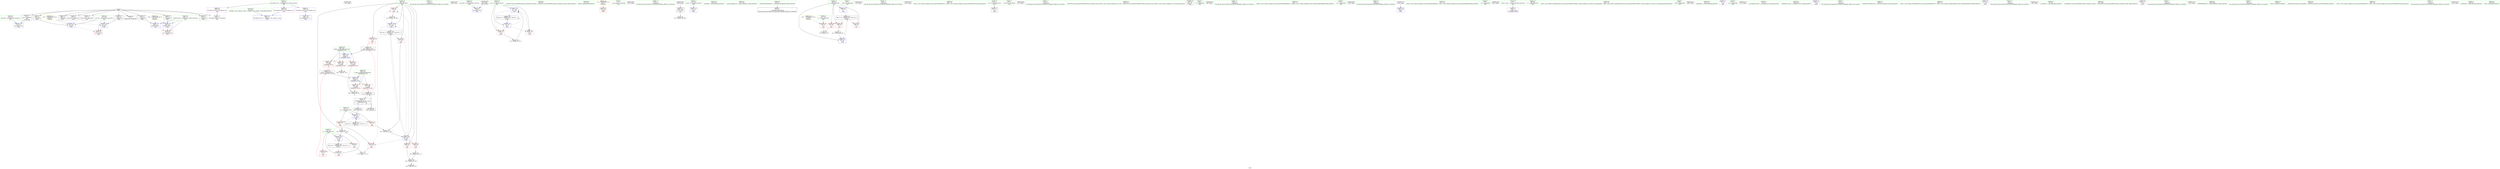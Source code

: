 digraph "SVFG" {
	label="SVFG";

	Node0x557bb9c124a0 [shape=record,color=grey,label="{NodeID: 0\nNullPtr}"];
	Node0x557bb9c124a0 -> Node0x557bb9c2d9f0[style=solid];
	Node0x557bb9c124a0 -> Node0x557bb9c2daf0[style=solid];
	Node0x557bb9c124a0 -> Node0x557bb9c2dbc0[style=solid];
	Node0x557bb9c124a0 -> Node0x557bb9c2dc90[style=solid];
	Node0x557bb9c124a0 -> Node0x557bb9c2dd60[style=solid];
	Node0x557bb9c124a0 -> Node0x557bb9c2de30[style=solid];
	Node0x557bb9c124a0 -> Node0x557bb9c2df00[style=solid];
	Node0x557bb9c124a0 -> Node0x557bb9c2dfd0[style=solid];
	Node0x557bb9c124a0 -> Node0x557bb9c2e0a0[style=solid];
	Node0x557bb9c124a0 -> Node0x557bb9c2e170[style=solid];
	Node0x557bb9c124a0 -> Node0x557bb9c2c180[style=solid];
	Node0x557bb9c4e2b0 [shape=record,color=black,label="{NodeID: 263\n85 = PHI()\n}"];
	Node0x557bb9c2c610 [shape=record,color=red,label="{NodeID: 97\n178\<--63\n\<--q\nmain\n}"];
	Node0x557bb9c2c610 -> Node0x557bb9c37990[style=solid];
	Node0x557bb9c29fa0 [shape=record,color=green,label="{NodeID: 14\n113\<--1\n\<--dummyObj\nCan only get source location for instruction, argument, global var or function.}"];
	Node0x557bb9c51250 [shape=record,color=black,label="{NodeID: 277\n186 = PHI()\n}"];
	Node0x557bb9c2c180 [shape=record,color=blue, style = dotted,label="{NodeID: 111\n295\<--3\nllvm.global_ctors_2\<--dummyVal\nGlob }"];
	Node0x557bb9c2ab70 [shape=record,color=green,label="{NodeID: 28\n53\<--54\nargc.addr\<--argc.addr_field_insensitive\nmain\n}"];
	Node0x557bb9c2ab70 -> Node0x557bb9c2c350[style=solid];
	Node0x557bb9c37e10 [shape=record,color=grey,label="{NodeID: 208\n149 = cmp(148, 113, )\n}"];
	Node0x557bb9c31f90 [shape=record,color=blue,label="{NodeID: 125\n75\<--176\nans\<--add\nmain\n}"];
	Node0x557bb9c31f90 -> Node0x557bb9c2ca20[style=dashed];
	Node0x557bb9c31f90 -> Node0x557bb9c2caf0[style=dashed];
	Node0x557bb9c31f90 -> Node0x557bb9c31f90[style=dashed];
	Node0x557bb9c31f90 -> Node0x557bb9c42a40[style=dashed];
	Node0x557bb9c2b730 [shape=record,color=green,label="{NodeID: 42\n97\<--98\n_ZStlsISt11char_traitsIcEERSt13basic_ostreamIcT_ES5_PKc\<--_ZStlsISt11char_traitsIcEERSt13basic_ostreamIcT_ES5_PKc_field_insensitive\n}"];
	Node0x557bb9c2d550 [shape=record,color=green,label="{NodeID: 56\n211\<--212\nfprintf\<--fprintf_field_insensitive\n}"];
	Node0x557bb9c2e170 [shape=record,color=black,label="{NodeID: 70\n217\<--3\nlpad.val30\<--dummyVal\nmain\n}"];
	Node0x557bb9c2ed90 [shape=record,color=red,label="{NodeID: 84\n202\<--16\n\<--stderr\nmain\n}"];
	Node0x557bb9c12730 [shape=record,color=green,label="{NodeID: 1\n7\<--1\n__dso_handle\<--dummyObj\nGlob }"];
	Node0x557bb9c4e3b0 [shape=record,color=black,label="{NodeID: 264\n152 = PHI()\n}"];
	Node0x557bb9c2c6e0 [shape=record,color=red,label="{NodeID: 98\n214\<--67\nexn\<--exn.slot\nmain\n}"];
	Node0x557bb9c2a030 [shape=record,color=green,label="{NodeID: 15\n120\<--1\n\<--dummyObj\nCan only get source location for instruction, argument, global var or function.}"];
	Node0x557bb9c51320 [shape=record,color=black,label="{NodeID: 278\n203 = PHI()\n}"];
	Node0x557bb9c51320 -> Node0x557bb9c2e4e0[style=solid];
	Node0x557bb9c2c280 [shape=record,color=blue,label="{NodeID: 112\n51\<--78\nretval\<--\nmain\n}"];
	Node0x557bb9c2ac40 [shape=record,color=green,label="{NodeID: 29\n55\<--56\nargv.addr\<--argv.addr_field_insensitive\nmain\n}"];
	Node0x557bb9c2ac40 -> Node0x557bb9c2c420[style=solid];
	Node0x557bb9c37f90 [shape=record,color=grey,label="{NodeID: 209\n263 = cmp(262, 113, )\n}"];
	Node0x557bb9c32060 [shape=record,color=blue,label="{NodeID: 126\n63\<--179\nq\<--div22\nmain\n}"];
	Node0x557bb9c32060 -> Node0x557bb9c2c540[style=dashed];
	Node0x557bb9c32060 -> Node0x557bb9c2c610[style=dashed];
	Node0x557bb9c32060 -> Node0x557bb9c32060[style=dashed];
	Node0x557bb9c32060 -> Node0x557bb9c42040[style=dashed];
	Node0x557bb9c2b830 [shape=record,color=green,label="{NodeID: 43\n101\<--102\n_ZNSolsEi\<--_ZNSolsEi_field_insensitive\n}"];
	Node0x557bb9c2d650 [shape=record,color=green,label="{NodeID: 57\n235\<--236\n__gxx_personality_v0\<--__gxx_personality_v0_field_insensitive\n}"];
	Node0x557bb9c2e240 [shape=record,color=black,label="{NodeID: 71\n32\<--33\n\<--_ZNSt8ios_base4InitD1Ev\nCan only get source location for instruction, argument, global var or function.}"];
	Node0x557bb9c2ee60 [shape=record,color=red,label="{NodeID: 85\n92\<--57\n\<--T\nmain\n}"];
	Node0x557bb9c2ee60 -> Node0x557bb9c38110[style=solid];
	Node0x557bb9c13da0 [shape=record,color=green,label="{NodeID: 2\n8\<--1\n_ZSt3cin\<--dummyObj\nGlob }"];
	Node0x557bb9c50550 [shape=record,color=black,label="{NodeID: 265\n31 = PHI()\n}"];
	Node0x557bb9c2c7b0 [shape=record,color=red,label="{NodeID: 99\n215\<--69\nsel\<--ehselector.slot\nmain\n}"];
	Node0x557bb9c2a0c0 [shape=record,color=green,label="{NodeID: 16\n122\<--1\n\<--dummyObj\nCan only get source location for instruction, argument, global var or function.}"];
	Node0x557bb9c513f0 [shape=record,color=black,label="{NodeID: 279\n210 = PHI()\n}"];
	Node0x557bb9c2c350 [shape=record,color=blue,label="{NodeID: 113\n53\<--49\nargc.addr\<--argc\nmain\n}"];
	Node0x557bb9c2ad10 [shape=record,color=green,label="{NodeID: 30\n57\<--58\nT\<--T_field_insensitive\nmain\n}"];
	Node0x557bb9c2ad10 -> Node0x557bb9c2ee60[style=solid];
	Node0x557bb9c38110 [shape=record,color=grey,label="{NodeID: 210\n93 = cmp(91, 92, )\n}"];
	Node0x557bb9c32130 [shape=record,color=blue,label="{NodeID: 127\n59\<--197\nt\<--inc\nmain\n}"];
	Node0x557bb9c32130 -> Node0x557bb9c41640[style=dashed];
	Node0x557bb9c2b930 [shape=record,color=green,label="{NodeID: 44\n106\<--107\n_ZNSt7__cxx1112basic_stringIcSt11char_traitsIcESaIcEEC1Ev\<--_ZNSt7__cxx1112basic_stringIcSt11char_traitsIcESaIcEEC1Ev_field_insensitive\n}"];
	Node0x557bb9c41640 [shape=record,color=black,label="{NodeID: 224\nMR_12V_3 = PHI(MR_12V_4, MR_12V_2, )\npts\{60 \}\n}"];
	Node0x557bb9c41640 -> Node0x557bb9c2ef30[style=dashed];
	Node0x557bb9c41640 -> Node0x557bb9c2f000[style=dashed];
	Node0x557bb9c41640 -> Node0x557bb9c2f0d0[style=dashed];
	Node0x557bb9c41640 -> Node0x557bb9c32130[style=dashed];
	Node0x557bb9c2d750 [shape=record,color=green,label="{NodeID: 58\n256\<--257\na.addr\<--a.addr_field_insensitive\n_Z3gcdIyET_S0_S0_\n}"];
	Node0x557bb9c2d750 -> Node0x557bb9c2cbc0[style=solid];
	Node0x557bb9c2d750 -> Node0x557bb9c2cc90[style=solid];
	Node0x557bb9c2d750 -> Node0x557bb9c32200[style=solid];
	Node0x557bb9c2e340 [shape=record,color=black,label="{NodeID: 72\n125\<--71\n\<--sin\nmain\n}"];
	Node0x557bb9c2ef30 [shape=record,color=red,label="{NodeID: 86\n91\<--59\n\<--t\nmain\n}"];
	Node0x557bb9c2ef30 -> Node0x557bb9c38110[style=solid];
	Node0x557bb9c13e30 [shape=record,color=green,label="{NodeID: 3\n9\<--1\n_ZSt4cout\<--dummyObj\nGlob }"];
	Node0x557bb9c50650 [shape=record,color=black,label="{NodeID: 266\n81 = PHI()\n}"];
	Node0x557bb9c2c880 [shape=record,color=red,label="{NodeID: 100\n136\<--73\n\<--g\nmain\n}"];
	Node0x557bb9c2c880 -> Node0x557bb9c37510[style=solid];
	Node0x557bb9c2a150 [shape=record,color=green,label="{NodeID: 17\n147\<--1\n\<--dummyObj\nCan only get source location for instruction, argument, global var or function.}"];
	Node0x557bb9c2c420 [shape=record,color=blue,label="{NodeID: 114\n55\<--50\nargv.addr\<--argv\nmain\n}"];
	Node0x557bb9c2ade0 [shape=record,color=green,label="{NodeID: 31\n59\<--60\nt\<--t_field_insensitive\nmain\n}"];
	Node0x557bb9c2ade0 -> Node0x557bb9c2ef30[style=solid];
	Node0x557bb9c2ade0 -> Node0x557bb9c2f000[style=solid];
	Node0x557bb9c2ade0 -> Node0x557bb9c2f0d0[style=solid];
	Node0x557bb9c2ade0 -> Node0x557bb9c31770[style=solid];
	Node0x557bb9c2ade0 -> Node0x557bb9c32130[style=solid];
	Node0x557bb9c38290 [shape=record,color=grey,label="{NodeID: 211\n173 = cmp(171, 172, )\n}"];
	Node0x557bb9c32200 [shape=record,color=blue,label="{NodeID: 128\n256\<--254\na.addr\<--a\n_Z3gcdIyET_S0_S0_\n}"];
	Node0x557bb9c32200 -> Node0x557bb9c2cbc0[style=dashed];
	Node0x557bb9c32200 -> Node0x557bb9c2cc90[style=dashed];
	Node0x557bb9c2ba30 [shape=record,color=green,label="{NodeID: 45\n109\<--110\n_ZStrsIcSt11char_traitsIcESaIcEERSt13basic_istreamIT_T0_ES7_RNSt7__cxx1112basic_stringIS4_S5_T1_EE\<--_ZStrsIcSt11char_traitsIcESaIcEERSt13basic_istreamIT_T0_ES7_RNSt7__cxx1112basic_stringIS4_S5_T1_EE_field_insensitive\n}"];
	Node0x557bb9c41b40 [shape=record,color=black,label="{NodeID: 225\nMR_14V_2 = PHI(MR_14V_3, MR_14V_1, )\npts\{62 \}\n}"];
	Node0x557bb9c41b40 -> Node0x557bb9c2f1a0[style=dashed];
	Node0x557bb9c41b40 -> Node0x557bb9c2f270[style=dashed];
	Node0x557bb9c41b40 -> Node0x557bb9c319e0[style=dashed];
	Node0x557bb9c2d820 [shape=record,color=green,label="{NodeID: 59\n258\<--259\nb.addr\<--b.addr_field_insensitive\n_Z3gcdIyET_S0_S0_\n}"];
	Node0x557bb9c2d820 -> Node0x557bb9c2bd40[style=solid];
	Node0x557bb9c2d820 -> Node0x557bb9c2be10[style=solid];
	Node0x557bb9c2d820 -> Node0x557bb9c2bee0[style=solid];
	Node0x557bb9c2d820 -> Node0x557bb9c322d0[style=solid];
	Node0x557bb9c449d0 [shape=record,color=yellow,style=double,label="{NodeID: 239\n18V_1 = ENCHI(MR_18V_0)\npts\{68 \}\nFun[main]}"];
	Node0x557bb9c449d0 -> Node0x557bb9c31b80[style=dashed];
	Node0x557bb9c449d0 -> Node0x557bb9c31d20[style=dashed];
	Node0x557bb9c2e410 [shape=record,color=black,label="{NodeID: 73\n48\<--78\nmain_ret\<--\nmain\n}"];
	Node0x557bb9c2f000 [shape=record,color=red,label="{NodeID: 87\n99\<--59\n\<--t\nmain\n}"];
	Node0x557bb9c13ec0 [shape=record,color=green,label="{NodeID: 4\n10\<--1\n.str\<--dummyObj\nGlob }"];
	Node0x557bb9c50750 [shape=record,color=black,label="{NodeID: 267\n96 = PHI()\n}"];
	Node0x557bb9c2c950 [shape=record,color=red,label="{NodeID: 101\n140\<--73\n\<--g\nmain\n}"];
	Node0x557bb9c2c950 -> Node0x557bb9c30600[style=solid];
	Node0x557bb9c2a1e0 [shape=record,color=green,label="{NodeID: 18\n180\<--1\n\<--dummyObj\nCan only get source location for instruction, argument, global var or function.}"];
	Node0x557bb99a18c0 [shape=record,color=black,label="{NodeID: 198\n273 = PHI(269, 271, )\n}"];
	Node0x557bb99a18c0 -> Node0x557bb9c2e5b0[style=solid];
	Node0x557bb9c31770 [shape=record,color=blue,label="{NodeID: 115\n59\<--89\nt\<--\nmain\n}"];
	Node0x557bb9c31770 -> Node0x557bb9c41640[style=dashed];
	Node0x557bb9c2aeb0 [shape=record,color=green,label="{NodeID: 32\n61\<--62\np\<--p_field_insensitive\nmain\n}"];
	Node0x557bb9c2aeb0 -> Node0x557bb9c2f1a0[style=solid];
	Node0x557bb9c2aeb0 -> Node0x557bb9c2f270[style=solid];
	Node0x557bb9c2aeb0 -> Node0x557bb9c2f340[style=solid];
	Node0x557bb9c2aeb0 -> Node0x557bb9c319e0[style=solid];
	Node0x557bb9c322d0 [shape=record,color=blue,label="{NodeID: 129\n258\<--255\nb.addr\<--b\n_Z3gcdIyET_S0_S0_\n}"];
	Node0x557bb9c322d0 -> Node0x557bb9c2bd40[style=dashed];
	Node0x557bb9c322d0 -> Node0x557bb9c2be10[style=dashed];
	Node0x557bb9c322d0 -> Node0x557bb9c2bee0[style=dashed];
	Node0x557bb9c2bb30 [shape=record,color=green,label="{NodeID: 46\n114\<--115\n_ZNKSt7__cxx1112basic_stringIcSt11char_traitsIcESaIcEE4findEcm\<--_ZNKSt7__cxx1112basic_stringIcSt11char_traitsIcESaIcEE4findEcm_field_insensitive\n}"];
	Node0x557bb9c42040 [shape=record,color=black,label="{NodeID: 226\nMR_16V_2 = PHI(MR_16V_4, MR_16V_1, )\npts\{64 \}\n}"];
	Node0x557bb9c42040 -> Node0x557bb9c2f410[style=dashed];
	Node0x557bb9c42040 -> Node0x557bb9c2f4e0[style=dashed];
	Node0x557bb9c42040 -> Node0x557bb9c31ab0[style=dashed];
	Node0x557bb9c2d8f0 [shape=record,color=green,label="{NodeID: 60\n21\<--289\n_GLOBAL__sub_I_aropan_0_0.cpp\<--_GLOBAL__sub_I_aropan_0_0.cpp_field_insensitive\n}"];
	Node0x557bb9c2d8f0 -> Node0x557bb9c2c080[style=solid];
	Node0x557bb9c44ab0 [shape=record,color=yellow,style=double,label="{NodeID: 240\n20V_1 = ENCHI(MR_20V_0)\npts\{70 \}\nFun[main]}"];
	Node0x557bb9c44ab0 -> Node0x557bb9c31c50[style=dashed];
	Node0x557bb9c44ab0 -> Node0x557bb9c31df0[style=dashed];
	Node0x557bb9c2e4e0 [shape=record,color=black,label="{NodeID: 74\n206\<--203\nconv\<--call27\nmain\n}"];
	Node0x557bb9c2e4e0 -> Node0x557bb9c37690[style=solid];
	Node0x557bb9c2f0d0 [shape=record,color=red,label="{NodeID: 88\n196\<--59\n\<--t\nmain\n}"];
	Node0x557bb9c2f0d0 -> Node0x557bb9c37c90[style=solid];
	Node0x557bb9c13310 [shape=record,color=green,label="{NodeID: 5\n12\<--1\n.str.1\<--dummyObj\nGlob }"];
	Node0x557bb9c508b0 [shape=record,color=black,label="{NodeID: 268\n100 = PHI()\n}"];
	Node0x557bb9c2ca20 [shape=record,color=red,label="{NodeID: 102\n175\<--75\n\<--ans\nmain\n}"];
	Node0x557bb9c2ca20 -> Node0x557bb9c37b10[style=solid];
	Node0x557bb9c2a2a0 [shape=record,color=green,label="{NodeID: 19\n208\<--1\n\<--dummyObj\nCan only get source location for instruction, argument, global var or function.}"];
	Node0x557bb9c30600 [shape=record,color=grey,label="{NodeID: 199\n142 = Binary(141, 140, )\n}"];
	Node0x557bb9c30600 -> Node0x557bb9c31ab0[style=solid];
	Node0x557bb9c31840 [shape=record,color=blue,label="{NodeID: 116\n116\<--120\ncall8\<--\nmain\n}"];
	Node0x557bb9c2af80 [shape=record,color=green,label="{NodeID: 33\n63\<--64\nq\<--q_field_insensitive\nmain\n}"];
	Node0x557bb9c2af80 -> Node0x557bb9c2f410[style=solid];
	Node0x557bb9c2af80 -> Node0x557bb9c2f4e0[style=solid];
	Node0x557bb9c2af80 -> Node0x557bb9c2f5b0[style=solid];
	Node0x557bb9c2af80 -> Node0x557bb9c2f680[style=solid];
	Node0x557bb9c2af80 -> Node0x557bb9c2c540[style=solid];
	Node0x557bb9c2af80 -> Node0x557bb9c2c610[style=solid];
	Node0x557bb9c2af80 -> Node0x557bb9c31ab0[style=solid];
	Node0x557bb9c2af80 -> Node0x557bb9c32060[style=solid];
	Node0x557bb9c2bc30 [shape=record,color=green,label="{NodeID: 47\n117\<--118\n_ZNSt7__cxx1112basic_stringIcSt11char_traitsIcESaIcEEixEm\<--_ZNSt7__cxx1112basic_stringIcSt11char_traitsIcESaIcEEixEm_field_insensitive\n}"];
	Node0x557bb9c42540 [shape=record,color=black,label="{NodeID: 227\nMR_22V_2 = PHI(MR_22V_3, MR_22V_1, )\npts\{74 \}\n}"];
	Node0x557bb9c42540 -> Node0x557bb9c31910[style=dashed];
	Node0x557bb9c2d9f0 [shape=record,color=black,label="{NodeID: 61\n2\<--3\ndummyVal\<--dummyVal\n}"];
	Node0x557bb9c2e5b0 [shape=record,color=black,label="{NodeID: 75\n253\<--273\n_Z3gcdIyET_S0_S0__ret\<--cond\n_Z3gcdIyET_S0_S0_\n|{<s0>15|<s1>25}}"];
	Node0x557bb9c2e5b0:s0 -> Node0x557bb9c50f80[style=solid,color=blue];
	Node0x557bb9c2e5b0:s1 -> Node0x557bb9c4eb70[style=solid,color=blue];
	Node0x557bb9c2f1a0 [shape=record,color=red,label="{NodeID: 89\n130\<--61\n\<--p\nmain\n|{<s0>15}}"];
	Node0x557bb9c2f1a0:s0 -> Node0x557bb9c4d7e0[style=solid,color=red];
	Node0x557bb9c133a0 [shape=record,color=green,label="{NodeID: 6\n14\<--1\n.str.2\<--dummyObj\nGlob }"];
	Node0x557bb9c509b0 [shape=record,color=black,label="{NodeID: 269\n104 = PHI()\n}"];
	Node0x557bb9c2caf0 [shape=record,color=red,label="{NodeID: 103\n183\<--75\n\<--ans\nmain\n}"];
	Node0x557bb9c2a3a0 [shape=record,color=green,label="{NodeID: 20\n4\<--6\n_ZStL8__ioinit\<--_ZStL8__ioinit_field_insensitive\nGlob }"];
	Node0x557bb9c2a3a0 -> Node0x557bb9c2e680[style=solid];
	Node0x557bb9c37210 [shape=record,color=grey,label="{NodeID: 200\n148 = Binary(144, 146, )\n}"];
	Node0x557bb9c37210 -> Node0x557bb9c37e10[style=solid];
	Node0x557bb9c31910 [shape=record,color=blue,label="{NodeID: 117\n73\<--132\ng\<--call16\nmain\n}"];
	Node0x557bb9c31910 -> Node0x557bb9c2c880[style=dashed];
	Node0x557bb9c31910 -> Node0x557bb9c2c950[style=dashed];
	Node0x557bb9c31910 -> Node0x557bb9c42540[style=dashed];
	Node0x557bb9c2b050 [shape=record,color=green,label="{NodeID: 34\n65\<--66\ns\<--s_field_insensitive\nmain\n}"];
	Node0x557bb9c2cd50 [shape=record,color=green,label="{NodeID: 48\n123\<--124\n_ZNSt7__cxx1119basic_istringstreamIcSt11char_traitsIcESaIcEEC1ERKNS_12basic_stringIcS2_S3_EESt13_Ios_Openmode\<--_ZNSt7__cxx1119basic_istringstreamIcSt11char_traitsIcESaIcEEC1ERKNS_12basic_stringIcS2_S3_EESt13_Ios_Openmode_field_insensitive\n}"];
	Node0x557bb9c42a40 [shape=record,color=black,label="{NodeID: 228\nMR_24V_2 = PHI(MR_24V_3, MR_24V_1, )\npts\{76 \}\n}"];
	Node0x557bb9c42a40 -> Node0x557bb9c31ec0[style=dashed];
	Node0x557bb9c42a40 -> Node0x557bb9c42a40[style=dashed];
	Node0x557bb9c2daf0 [shape=record,color=black,label="{NodeID: 62\n50\<--3\nargv\<--dummyVal\nmain\n1st arg main }"];
	Node0x557bb9c2daf0 -> Node0x557bb9c2c420[style=solid];
	Node0x557bb9c2e680 [shape=record,color=purple,label="{NodeID: 76\n30\<--4\n\<--_ZStL8__ioinit\n__cxx_global_var_init\n}"];
	Node0x557bb9c2f270 [shape=record,color=red,label="{NodeID: 90\n137\<--61\n\<--p\nmain\n}"];
	Node0x557bb9c2f270 -> Node0x557bb9c37510[style=solid];
	Node0x557bb9c13430 [shape=record,color=green,label="{NodeID: 7\n16\<--1\nstderr\<--dummyObj\nGlob }"];
	Node0x557bb9c50a80 [shape=record,color=black,label="{NodeID: 270\n108 = PHI()\n}"];
	Node0x557bb9c2cbc0 [shape=record,color=red,label="{NodeID: 104\n266\<--256\n\<--a.addr\n_Z3gcdIyET_S0_S0_\n}"];
	Node0x557bb9c2cbc0 -> Node0x557bb9c37810[style=solid];
	Node0x557bb9c2a4a0 [shape=record,color=green,label="{NodeID: 21\n19\<--23\nllvm.global_ctors\<--llvm.global_ctors_field_insensitive\nGlob }"];
	Node0x557bb9c2a4a0 -> Node0x557bb9c2ea90[style=solid];
	Node0x557bb9c2a4a0 -> Node0x557bb9c2eb90[style=solid];
	Node0x557bb9c2a4a0 -> Node0x557bb9c2ec90[style=solid];
	Node0x557bb9c37390 [shape=record,color=grey,label="{NodeID: 201\n146 = Binary(145, 147, )\n}"];
	Node0x557bb9c37390 -> Node0x557bb9c37210[style=solid];
	Node0x557bb9c319e0 [shape=record,color=blue,label="{NodeID: 118\n61\<--138\np\<--div\nmain\n}"];
	Node0x557bb9c319e0 -> Node0x557bb9c2f340[style=dashed];
	Node0x557bb9c319e0 -> Node0x557bb9c41b40[style=dashed];
	Node0x557bb9c2b120 [shape=record,color=green,label="{NodeID: 35\n67\<--68\nexn.slot\<--exn.slot_field_insensitive\nmain\n}"];
	Node0x557bb9c2b120 -> Node0x557bb9c2c6e0[style=solid];
	Node0x557bb9c2b120 -> Node0x557bb9c31b80[style=solid];
	Node0x557bb9c2b120 -> Node0x557bb9c31d20[style=solid];
	Node0x557bb9c2ce50 [shape=record,color=green,label="{NodeID: 49\n127\<--128\n_ZNSirsERy\<--_ZNSirsERy_field_insensitive\n}"];
	Node0x557bb9c2dbc0 [shape=record,color=black,label="{NodeID: 63\n154\<--3\n\<--dummyVal\nmain\n}"];
	Node0x557bb9c2e750 [shape=record,color=purple,label="{NodeID: 77\n95\<--10\n\<--.str\nmain\n}"];
	Node0x557bb9c2f340 [shape=record,color=red,label="{NodeID: 91\n172\<--61\n\<--p\nmain\n}"];
	Node0x557bb9c2f340 -> Node0x557bb9c38290[style=solid];
	Node0x557bb9c134c0 [shape=record,color=green,label="{NodeID: 8\n17\<--1\n.str.3\<--dummyObj\nGlob }"];
	Node0x557bb9c50b50 [shape=record,color=black,label="{NodeID: 271\n111 = PHI()\n}"];
	Node0x557bb9c2cc90 [shape=record,color=red,label="{NodeID: 105\n271\<--256\n\<--a.addr\n_Z3gcdIyET_S0_S0_\n}"];
	Node0x557bb9c2cc90 -> Node0x557bb99a18c0[style=solid];
	Node0x557bb9c2a5a0 [shape=record,color=green,label="{NodeID: 22\n24\<--25\n__cxx_global_var_init\<--__cxx_global_var_init_field_insensitive\n}"];
	Node0x557bb9c37510 [shape=record,color=grey,label="{NodeID: 202\n138 = Binary(137, 136, )\n}"];
	Node0x557bb9c37510 -> Node0x557bb9c319e0[style=solid];
	Node0x557bb9c31ab0 [shape=record,color=blue,label="{NodeID: 119\n63\<--142\nq\<--div17\nmain\n}"];
	Node0x557bb9c31ab0 -> Node0x557bb9c2f5b0[style=dashed];
	Node0x557bb9c31ab0 -> Node0x557bb9c2f680[style=dashed];
	Node0x557bb9c31ab0 -> Node0x557bb9c2c540[style=dashed];
	Node0x557bb9c31ab0 -> Node0x557bb9c2c610[style=dashed];
	Node0x557bb9c31ab0 -> Node0x557bb9c32060[style=dashed];
	Node0x557bb9c31ab0 -> Node0x557bb9c42040[style=dashed];
	Node0x557bb9c2b1f0 [shape=record,color=green,label="{NodeID: 36\n69\<--70\nehselector.slot\<--ehselector.slot_field_insensitive\nmain\n}"];
	Node0x557bb9c2b1f0 -> Node0x557bb9c2c7b0[style=solid];
	Node0x557bb9c2b1f0 -> Node0x557bb9c31c50[style=solid];
	Node0x557bb9c2b1f0 -> Node0x557bb9c31df0[style=solid];
	Node0x557bb9c2cf50 [shape=record,color=green,label="{NodeID: 50\n133\<--134\n_Z3gcdIyET_S0_S0_\<--_Z3gcdIyET_S0_S0__field_insensitive\n}"];
	Node0x557bb9c2dc90 [shape=record,color=black,label="{NodeID: 64\n155\<--3\n\<--dummyVal\nmain\n}"];
	Node0x557bb9c2dc90 -> Node0x557bb9c31b80[style=solid];
	Node0x557bb9c2e820 [shape=record,color=purple,label="{NodeID: 78\n103\<--12\n\<--.str.1\nmain\n}"];
	Node0x557bb9c2f410 [shape=record,color=red,label="{NodeID: 92\n131\<--63\n\<--q\nmain\n|{<s0>15}}"];
	Node0x557bb9c2f410:s0 -> Node0x557bb9c4d9e0[style=solid,color=red];
	Node0x557bb9c12e40 [shape=record,color=green,label="{NodeID: 9\n20\<--1\n\<--dummyObj\nCan only get source location for instruction, argument, global var or function.}"];
	Node0x557bb9c50cb0 [shape=record,color=black,label="{NodeID: 272\n116 = PHI()\n}"];
	Node0x557bb9c50cb0 -> Node0x557bb9c31840[style=solid];
	Node0x557bb9c2bd40 [shape=record,color=red,label="{NodeID: 106\n262\<--258\n\<--b.addr\n_Z3gcdIyET_S0_S0_\n}"];
	Node0x557bb9c2bd40 -> Node0x557bb9c37f90[style=solid];
	Node0x557bb9c2a6a0 [shape=record,color=green,label="{NodeID: 23\n28\<--29\n_ZNSt8ios_base4InitC1Ev\<--_ZNSt8ios_base4InitC1Ev_field_insensitive\n}"];
	Node0x557bb9c37690 [shape=record,color=grey,label="{NodeID: 203\n207 = Binary(206, 208, )\n}"];
	Node0x557bb9c31b80 [shape=record,color=blue,label="{NodeID: 120\n67\<--155\nexn.slot\<--\nmain\n}"];
	Node0x557bb9c31b80 -> Node0x557bb9c2c6e0[style=dashed];
	Node0x557bb9c2b2c0 [shape=record,color=green,label="{NodeID: 37\n71\<--72\nsin\<--sin_field_insensitive\nmain\n}"];
	Node0x557bb9c2b2c0 -> Node0x557bb9c2e340[style=solid];
	Node0x557bb9c2d050 [shape=record,color=green,label="{NodeID: 51\n166\<--167\n_ZNSt7__cxx1119basic_istringstreamIcSt11char_traitsIcESaIcEED1Ev\<--_ZNSt7__cxx1119basic_istringstreamIcSt11char_traitsIcESaIcEED1Ev_field_insensitive\n}"];
	Node0x557bb99955c0 [shape=record,color=yellow,style=double,label="{NodeID: 231\n2V_1 = ENCHI(MR_2V_0)\npts\{1 \}\nFun[main]}"];
	Node0x557bb99955c0 -> Node0x557bb9c2ed90[style=dashed];
	Node0x557bb9c2dd60 [shape=record,color=black,label="{NodeID: 65\n157\<--3\n\<--dummyVal\nmain\n}"];
	Node0x557bb9c2dd60 -> Node0x557bb9c31c50[style=solid];
	Node0x557bb9c2e8f0 [shape=record,color=purple,label="{NodeID: 79\n151\<--14\n\<--.str.2\nmain\n}"];
	Node0x557bb9c4eb70 [shape=record,color=black,label="{NodeID: 259\n269 = PHI(253, )\n}"];
	Node0x557bb9c4eb70 -> Node0x557bb99a18c0[style=solid];
	Node0x557bb9c2f4e0 [shape=record,color=red,label="{NodeID: 93\n141\<--63\n\<--q\nmain\n}"];
	Node0x557bb9c2f4e0 -> Node0x557bb9c30600[style=solid];
	Node0x557bb9c12f10 [shape=record,color=green,label="{NodeID: 10\n78\<--1\n\<--dummyObj\nCan only get source location for instruction, argument, global var or function.}"];
	Node0x557bb9c50db0 [shape=record,color=black,label="{NodeID: 273\n126 = PHI()\n}"];
	Node0x557bb9c2be10 [shape=record,color=red,label="{NodeID: 107\n265\<--258\n\<--b.addr\n_Z3gcdIyET_S0_S0_\n|{<s0>25}}"];
	Node0x557bb9c2be10:s0 -> Node0x557bb9c4d7e0[style=solid,color=red];
	Node0x557bb9c2a7a0 [shape=record,color=green,label="{NodeID: 24\n34\<--35\n__cxa_atexit\<--__cxa_atexit_field_insensitive\n}"];
	Node0x557bb9c37810 [shape=record,color=grey,label="{NodeID: 204\n268 = Binary(266, 267, )\n|{<s0>25}}"];
	Node0x557bb9c37810:s0 -> Node0x557bb9c4d9e0[style=solid,color=red];
	Node0x557bb9c31c50 [shape=record,color=blue,label="{NodeID: 121\n69\<--157\nehselector.slot\<--\nmain\n}"];
	Node0x557bb9c31c50 -> Node0x557bb9c2c7b0[style=dashed];
	Node0x557bb9c2b390 [shape=record,color=green,label="{NodeID: 38\n73\<--74\ng\<--g_field_insensitive\nmain\n}"];
	Node0x557bb9c2b390 -> Node0x557bb9c2c880[style=solid];
	Node0x557bb9c2b390 -> Node0x557bb9c2c950[style=solid];
	Node0x557bb9c2b390 -> Node0x557bb9c31910[style=solid];
	Node0x557bb9c2d150 [shape=record,color=green,label="{NodeID: 52\n187\<--188\n_ZSt4endlIcSt11char_traitsIcEERSt13basic_ostreamIT_T0_ES6_\<--_ZSt4endlIcSt11char_traitsIcEERSt13basic_ostreamIT_T0_ES6__field_insensitive\n}"];
	Node0x557bb9c2de30 [shape=record,color=black,label="{NodeID: 66\n160\<--3\n\<--dummyVal\nmain\n}"];
	Node0x557bb9c2e9c0 [shape=record,color=purple,label="{NodeID: 80\n209\<--17\n\<--.str.3\nmain\n}"];
	Node0x557bb9c4d710 [shape=record,color=black,label="{NodeID: 260\n49 = PHI()\n0th arg main }"];
	Node0x557bb9c4d710 -> Node0x557bb9c2c350[style=solid];
	Node0x557bb9c2f5b0 [shape=record,color=red,label="{NodeID: 94\n144\<--63\n\<--q\nmain\n}"];
	Node0x557bb9c2f5b0 -> Node0x557bb9c37210[style=solid];
	Node0x557bb9c12fe0 [shape=record,color=green,label="{NodeID: 11\n82\<--1\n\<--dummyObj\nCan only get source location for instruction, argument, global var or function.}"];
	Node0x557bb9c50eb0 [shape=record,color=black,label="{NodeID: 274\n129 = PHI()\n}"];
	Node0x557bb9c2bee0 [shape=record,color=red,label="{NodeID: 108\n267\<--258\n\<--b.addr\n_Z3gcdIyET_S0_S0_\n}"];
	Node0x557bb9c2bee0 -> Node0x557bb9c37810[style=solid];
	Node0x557bb9c2a8a0 [shape=record,color=green,label="{NodeID: 25\n33\<--39\n_ZNSt8ios_base4InitD1Ev\<--_ZNSt8ios_base4InitD1Ev_field_insensitive\n}"];
	Node0x557bb9c2a8a0 -> Node0x557bb9c2e240[style=solid];
	Node0x557bb9c37990 [shape=record,color=grey,label="{NodeID: 205\n179 = Binary(178, 180, )\n}"];
	Node0x557bb9c37990 -> Node0x557bb9c32060[style=solid];
	Node0x557bb9c31d20 [shape=record,color=blue,label="{NodeID: 122\n67\<--161\nexn.slot\<--\nmain\n}"];
	Node0x557bb9c31d20 -> Node0x557bb9c2c6e0[style=dashed];
	Node0x557bb9c2b460 [shape=record,color=green,label="{NodeID: 39\n75\<--76\nans\<--ans_field_insensitive\nmain\n}"];
	Node0x557bb9c2b460 -> Node0x557bb9c2ca20[style=solid];
	Node0x557bb9c2b460 -> Node0x557bb9c2caf0[style=solid];
	Node0x557bb9c2b460 -> Node0x557bb9c31ec0[style=solid];
	Node0x557bb9c2b460 -> Node0x557bb9c31f90[style=solid];
	Node0x557bb9c2d250 [shape=record,color=green,label="{NodeID: 53\n189\<--190\n_ZNSolsEPFRSoS_E\<--_ZNSolsEPFRSoS_E_field_insensitive\n}"];
	Node0x557bb9c2df00 [shape=record,color=black,label="{NodeID: 67\n161\<--3\n\<--dummyVal\nmain\n}"];
	Node0x557bb9c2df00 -> Node0x557bb9c31d20[style=solid];
	Node0x557bb9c2ea90 [shape=record,color=purple,label="{NodeID: 81\n293\<--19\nllvm.global_ctors_0\<--llvm.global_ctors\nGlob }"];
	Node0x557bb9c2ea90 -> Node0x557bb9c2bfb0[style=solid];
	Node0x557bb9c4d7e0 [shape=record,color=black,label="{NodeID: 261\n254 = PHI(130, 265, )\n0th arg _Z3gcdIyET_S0_S0_ }"];
	Node0x557bb9c4d7e0 -> Node0x557bb9c32200[style=solid];
	Node0x557bb9c2f680 [shape=record,color=red,label="{NodeID: 95\n145\<--63\n\<--q\nmain\n}"];
	Node0x557bb9c2f680 -> Node0x557bb9c37390[style=solid];
	Node0x557bb9c130b0 [shape=record,color=green,label="{NodeID: 12\n89\<--1\n\<--dummyObj\nCan only get source location for instruction, argument, global var or function.}"];
	Node0x557bb9c50f80 [shape=record,color=black,label="{NodeID: 275\n132 = PHI(253, )\n}"];
	Node0x557bb9c50f80 -> Node0x557bb9c31910[style=solid];
	Node0x557bb9c2bfb0 [shape=record,color=blue,label="{NodeID: 109\n293\<--20\nllvm.global_ctors_0\<--\nGlob }"];
	Node0x557bb9c2a9a0 [shape=record,color=green,label="{NodeID: 26\n46\<--47\nmain\<--main_field_insensitive\n}"];
	Node0x557bb9c37b10 [shape=record,color=grey,label="{NodeID: 206\n176 = Binary(175, 89, )\n}"];
	Node0x557bb9c37b10 -> Node0x557bb9c31f90[style=solid];
	Node0x557bb9c31df0 [shape=record,color=blue,label="{NodeID: 123\n69\<--163\nehselector.slot\<--\nmain\n}"];
	Node0x557bb9c31df0 -> Node0x557bb9c2c7b0[style=dashed];
	Node0x557bb9c2b530 [shape=record,color=green,label="{NodeID: 40\n83\<--84\n_ZNSt8ios_base15sync_with_stdioEb\<--_ZNSt8ios_base15sync_with_stdioEb_field_insensitive\n}"];
	Node0x557bb9c2d350 [shape=record,color=green,label="{NodeID: 54\n193\<--194\n_ZNSt7__cxx1112basic_stringIcSt11char_traitsIcESaIcEED1Ev\<--_ZNSt7__cxx1112basic_stringIcSt11char_traitsIcESaIcEED1Ev_field_insensitive\n}"];
	Node0x557bb9c2dfd0 [shape=record,color=black,label="{NodeID: 68\n163\<--3\n\<--dummyVal\nmain\n}"];
	Node0x557bb9c2dfd0 -> Node0x557bb9c31df0[style=solid];
	Node0x557bb9c2eb90 [shape=record,color=purple,label="{NodeID: 82\n294\<--19\nllvm.global_ctors_1\<--llvm.global_ctors\nGlob }"];
	Node0x557bb9c2eb90 -> Node0x557bb9c2c080[style=solid];
	Node0x557bb9c4d9e0 [shape=record,color=black,label="{NodeID: 262\n255 = PHI(131, 268, )\n1st arg _Z3gcdIyET_S0_S0_ }"];
	Node0x557bb9c4d9e0 -> Node0x557bb9c322d0[style=solid];
	Node0x557bb9c2c540 [shape=record,color=red,label="{NodeID: 96\n171\<--63\n\<--q\nmain\n}"];
	Node0x557bb9c2c540 -> Node0x557bb9c38290[style=solid];
	Node0x557bb9c29f10 [shape=record,color=green,label="{NodeID: 13\n112\<--1\n\<--dummyObj\nCan only get source location for instruction, argument, global var or function.}"];
	Node0x557bb9c51180 [shape=record,color=black,label="{NodeID: 276\n184 = PHI()\n}"];
	Node0x557bb9c2c080 [shape=record,color=blue,label="{NodeID: 110\n294\<--21\nllvm.global_ctors_1\<--_GLOBAL__sub_I_aropan_0_0.cpp\nGlob }"];
	Node0x557bb9c2aaa0 [shape=record,color=green,label="{NodeID: 27\n51\<--52\nretval\<--retval_field_insensitive\nmain\n}"];
	Node0x557bb9c2aaa0 -> Node0x557bb9c2c280[style=solid];
	Node0x557bb9c37c90 [shape=record,color=grey,label="{NodeID: 207\n197 = Binary(196, 89, )\n}"];
	Node0x557bb9c37c90 -> Node0x557bb9c32130[style=solid];
	Node0x557bb9c31ec0 [shape=record,color=blue,label="{NodeID: 124\n75\<--78\nans\<--\nmain\n}"];
	Node0x557bb9c31ec0 -> Node0x557bb9c2ca20[style=dashed];
	Node0x557bb9c31ec0 -> Node0x557bb9c2caf0[style=dashed];
	Node0x557bb9c31ec0 -> Node0x557bb9c31f90[style=dashed];
	Node0x557bb9c31ec0 -> Node0x557bb9c42a40[style=dashed];
	Node0x557bb9c2b630 [shape=record,color=green,label="{NodeID: 41\n86\<--87\n_ZNSirsERi\<--_ZNSirsERi_field_insensitive\n}"];
	Node0x557bb9c2d450 [shape=record,color=green,label="{NodeID: 55\n204\<--205\nclock\<--clock_field_insensitive\n}"];
	Node0x557bb9c44650 [shape=record,color=yellow,style=double,label="{NodeID: 235\n10V_1 = ENCHI(MR_10V_0)\npts\{58 \}\nFun[main]}"];
	Node0x557bb9c44650 -> Node0x557bb9c2ee60[style=dashed];
	Node0x557bb9c2e0a0 [shape=record,color=black,label="{NodeID: 69\n216\<--3\nlpad.val\<--dummyVal\nmain\n}"];
	Node0x557bb9c2ec90 [shape=record,color=purple,label="{NodeID: 83\n295\<--19\nllvm.global_ctors_2\<--llvm.global_ctors\nGlob }"];
	Node0x557bb9c2ec90 -> Node0x557bb9c2c180[style=solid];
}
